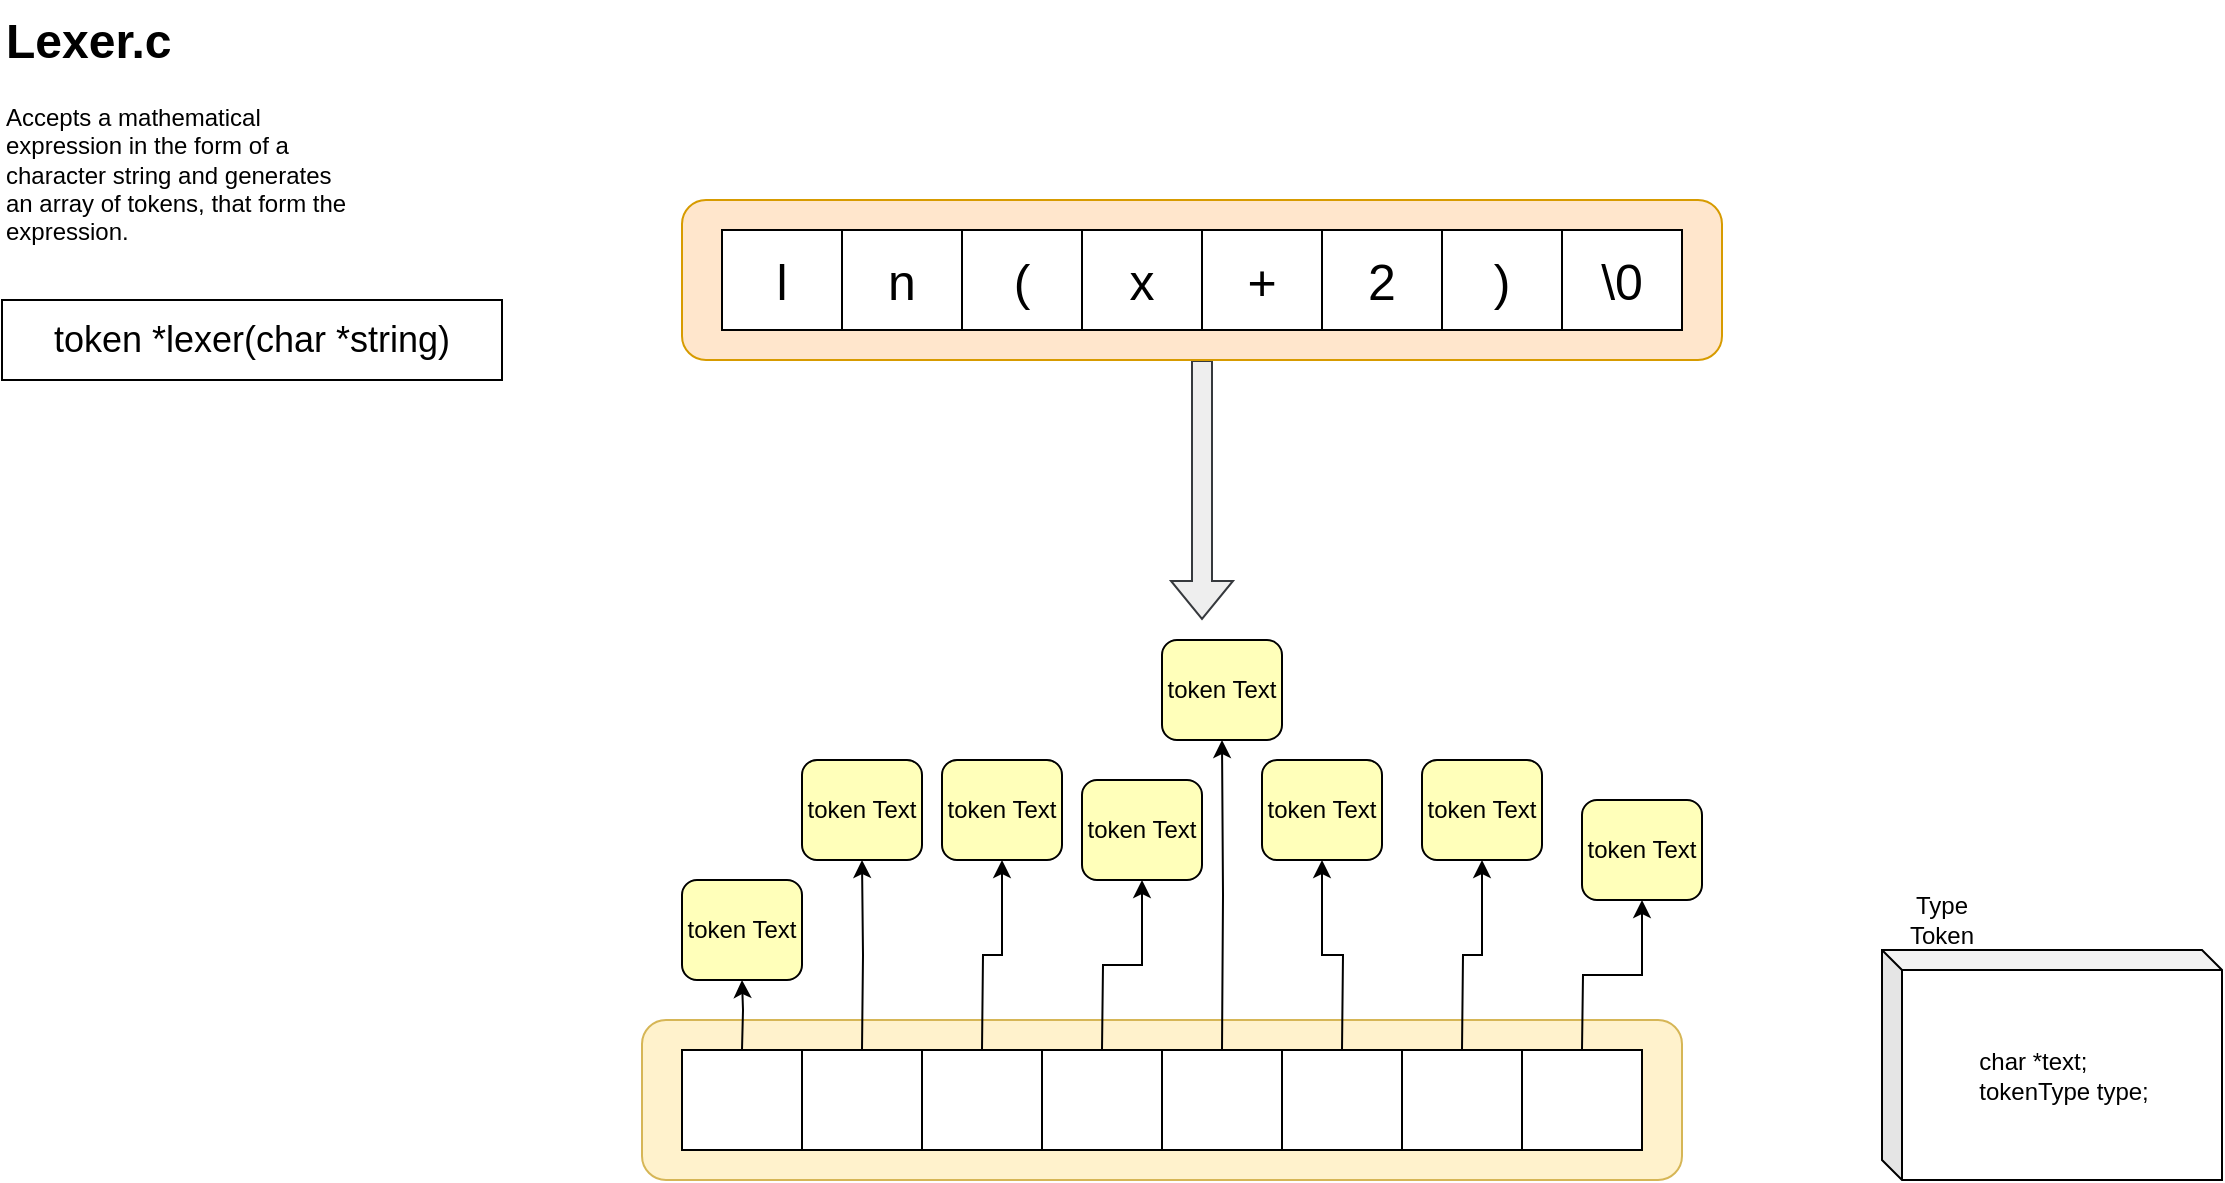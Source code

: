 <mxfile version="24.7.5">
  <diagram name="Page-1" id="BVpIQ_5K8MgDia93pUo5">
    <mxGraphModel dx="1257" dy="810" grid="1" gridSize="10" guides="1" tooltips="1" connect="1" arrows="1" fold="1" page="1" pageScale="1" pageWidth="827" pageHeight="1169" math="0" shadow="0">
      <root>
        <mxCell id="0" />
        <mxCell id="1" parent="0" />
        <mxCell id="xxo2a7eE2lwbWiOI_qpf-1" value="&lt;font style=&quot;font-size: 18px;&quot;&gt;token *lexer(char *string)&lt;/font&gt;" style="rounded=0;whiteSpace=wrap;html=1;shadow=0;glass=0;" parent="1" vertex="1">
          <mxGeometry x="30" y="180" width="250" height="40" as="geometry" />
        </mxCell>
        <mxCell id="xxo2a7eE2lwbWiOI_qpf-2" value="&lt;h1 style=&quot;margin-top: 0px;&quot;&gt;Lexer.c&lt;/h1&gt;&lt;p&gt;Accepts a mathematical expression in the form of a character string and generates an array of tokens, that form the expression.&lt;/p&gt;" style="text;html=1;whiteSpace=wrap;overflow=hidden;rounded=0;" parent="1" vertex="1">
          <mxGeometry x="30" y="30" width="180" height="150" as="geometry" />
        </mxCell>
        <mxCell id="xxo2a7eE2lwbWiOI_qpf-12" value="" style="rounded=1;whiteSpace=wrap;html=1;fillColor=#fff2cc;strokeColor=#d6b656;" parent="1" vertex="1">
          <mxGeometry x="350" y="540" width="520" height="80" as="geometry" />
        </mxCell>
        <mxCell id="xxo2a7eE2lwbWiOI_qpf-13" value="" style="rounded=0;whiteSpace=wrap;html=1;" parent="1" vertex="1">
          <mxGeometry x="370" y="555" width="60" height="50" as="geometry" />
        </mxCell>
        <mxCell id="xxo2a7eE2lwbWiOI_qpf-14" value="" style="rounded=0;whiteSpace=wrap;html=1;" parent="1" vertex="1">
          <mxGeometry x="430" y="555" width="60" height="50" as="geometry" />
        </mxCell>
        <mxCell id="xxo2a7eE2lwbWiOI_qpf-15" value="" style="rounded=0;whiteSpace=wrap;html=1;" parent="1" vertex="1">
          <mxGeometry x="490" y="555" width="60" height="50" as="geometry" />
        </mxCell>
        <mxCell id="xxo2a7eE2lwbWiOI_qpf-16" value="" style="rounded=0;whiteSpace=wrap;html=1;" parent="1" vertex="1">
          <mxGeometry x="550" y="555" width="60" height="50" as="geometry" />
        </mxCell>
        <mxCell id="xxo2a7eE2lwbWiOI_qpf-17" value="" style="rounded=0;whiteSpace=wrap;html=1;" parent="1" vertex="1">
          <mxGeometry x="610" y="555" width="60" height="50" as="geometry" />
        </mxCell>
        <mxCell id="xxo2a7eE2lwbWiOI_qpf-18" value="" style="rounded=0;whiteSpace=wrap;html=1;" parent="1" vertex="1">
          <mxGeometry x="670" y="555" width="60" height="50" as="geometry" />
        </mxCell>
        <mxCell id="xxo2a7eE2lwbWiOI_qpf-19" value="" style="rounded=0;whiteSpace=wrap;html=1;" parent="1" vertex="1">
          <mxGeometry x="730" y="555" width="60" height="50" as="geometry" />
        </mxCell>
        <mxCell id="xxo2a7eE2lwbWiOI_qpf-20" value="" style="rounded=0;whiteSpace=wrap;html=1;" parent="1" vertex="1">
          <mxGeometry x="790" y="555" width="60" height="50" as="geometry" />
        </mxCell>
        <mxCell id="xxo2a7eE2lwbWiOI_qpf-21" value="" style="shape=flexArrow;endArrow=classic;html=1;rounded=0;fillColor=#eeeeee;strokeColor=#36393d;" parent="1" edge="1">
          <mxGeometry width="50" height="50" relative="1" as="geometry">
            <mxPoint x="630" y="210" as="sourcePoint" />
            <mxPoint x="630" y="340" as="targetPoint" />
          </mxGeometry>
        </mxCell>
        <mxCell id="xxo2a7eE2lwbWiOI_qpf-22" value="&lt;div style=&quot;&quot;&gt;&amp;nbsp; &amp;nbsp; &amp;nbsp; &amp;nbsp; &amp;nbsp; &amp;nbsp;char *text;&lt;/div&gt;&lt;div style=&quot;&quot;&gt;&amp;nbsp; &amp;nbsp; &amp;nbsp; &amp;nbsp; &amp;nbsp; &amp;nbsp;tokenType type;&lt;/div&gt;" style="shape=cube;whiteSpace=wrap;html=1;boundedLbl=1;backgroundOutline=1;darkOpacity=0.05;darkOpacity2=0.1;size=10;align=left;" parent="1" vertex="1">
          <mxGeometry x="970" y="505" width="170" height="115" as="geometry" />
        </mxCell>
        <mxCell id="xxo2a7eE2lwbWiOI_qpf-23" value="Type Token" style="text;html=1;align=center;verticalAlign=middle;whiteSpace=wrap;rounded=0;" parent="1" vertex="1">
          <mxGeometry x="970" y="475" width="60" height="30" as="geometry" />
        </mxCell>
        <mxCell id="xxo2a7eE2lwbWiOI_qpf-41" value="" style="edgeStyle=orthogonalEdgeStyle;rounded=0;orthogonalLoop=1;jettySize=auto;html=1;" parent="1" target="xxo2a7eE2lwbWiOI_qpf-49" edge="1">
          <mxGeometry relative="1" as="geometry">
            <mxPoint x="400" y="555" as="sourcePoint" />
          </mxGeometry>
        </mxCell>
        <mxCell id="xxo2a7eE2lwbWiOI_qpf-42" value="" style="edgeStyle=orthogonalEdgeStyle;rounded=0;orthogonalLoop=1;jettySize=auto;html=1;" parent="1" target="xxo2a7eE2lwbWiOI_qpf-50" edge="1">
          <mxGeometry relative="1" as="geometry">
            <mxPoint x="460" y="555" as="sourcePoint" />
          </mxGeometry>
        </mxCell>
        <mxCell id="xxo2a7eE2lwbWiOI_qpf-43" value="" style="edgeStyle=orthogonalEdgeStyle;rounded=0;orthogonalLoop=1;jettySize=auto;html=1;" parent="1" target="xxo2a7eE2lwbWiOI_qpf-51" edge="1">
          <mxGeometry relative="1" as="geometry">
            <mxPoint x="520" y="555" as="sourcePoint" />
          </mxGeometry>
        </mxCell>
        <mxCell id="xxo2a7eE2lwbWiOI_qpf-44" value="" style="edgeStyle=orthogonalEdgeStyle;rounded=0;orthogonalLoop=1;jettySize=auto;html=1;" parent="1" target="xxo2a7eE2lwbWiOI_qpf-52" edge="1">
          <mxGeometry relative="1" as="geometry">
            <mxPoint x="580" y="555" as="sourcePoint" />
          </mxGeometry>
        </mxCell>
        <mxCell id="xxo2a7eE2lwbWiOI_qpf-45" style="edgeStyle=orthogonalEdgeStyle;rounded=0;orthogonalLoop=1;jettySize=auto;html=1;exitX=0.5;exitY=0;exitDx=0;exitDy=0;entryX=0.5;entryY=1;entryDx=0;entryDy=0;" parent="1" target="xxo2a7eE2lwbWiOI_qpf-53" edge="1">
          <mxGeometry relative="1" as="geometry">
            <mxPoint x="640" y="555" as="sourcePoint" />
          </mxGeometry>
        </mxCell>
        <mxCell id="xxo2a7eE2lwbWiOI_qpf-46" value="" style="edgeStyle=orthogonalEdgeStyle;rounded=0;orthogonalLoop=1;jettySize=auto;html=1;" parent="1" target="xxo2a7eE2lwbWiOI_qpf-54" edge="1">
          <mxGeometry relative="1" as="geometry">
            <mxPoint x="700" y="555" as="sourcePoint" />
          </mxGeometry>
        </mxCell>
        <mxCell id="xxo2a7eE2lwbWiOI_qpf-47" style="edgeStyle=orthogonalEdgeStyle;rounded=0;orthogonalLoop=1;jettySize=auto;html=1;" parent="1" target="xxo2a7eE2lwbWiOI_qpf-55" edge="1">
          <mxGeometry relative="1" as="geometry">
            <mxPoint x="760" y="555" as="sourcePoint" />
          </mxGeometry>
        </mxCell>
        <mxCell id="xxo2a7eE2lwbWiOI_qpf-48" style="edgeStyle=orthogonalEdgeStyle;rounded=0;orthogonalLoop=1;jettySize=auto;html=1;" parent="1" target="xxo2a7eE2lwbWiOI_qpf-56" edge="1">
          <mxGeometry relative="1" as="geometry">
            <mxPoint x="820" y="555" as="sourcePoint" />
          </mxGeometry>
        </mxCell>
        <mxCell id="xxo2a7eE2lwbWiOI_qpf-49" value="token Text" style="rounded=1;whiteSpace=wrap;html=1;fillColor=#FFFFBA;" parent="1" vertex="1">
          <mxGeometry x="370" y="470" width="60" height="50" as="geometry" />
        </mxCell>
        <mxCell id="xxo2a7eE2lwbWiOI_qpf-50" value="token Text" style="rounded=1;whiteSpace=wrap;html=1;fillColor=#FFFFBA;" parent="1" vertex="1">
          <mxGeometry x="430" y="410" width="60" height="50" as="geometry" />
        </mxCell>
        <mxCell id="xxo2a7eE2lwbWiOI_qpf-51" value="token Text" style="rounded=1;whiteSpace=wrap;html=1;fillColor=#FFFFBA;" parent="1" vertex="1">
          <mxGeometry x="500" y="410" width="60" height="50" as="geometry" />
        </mxCell>
        <mxCell id="xxo2a7eE2lwbWiOI_qpf-52" value="token Text" style="rounded=1;whiteSpace=wrap;html=1;fillColor=#FFFFBA;" parent="1" vertex="1">
          <mxGeometry x="570" y="420" width="60" height="50" as="geometry" />
        </mxCell>
        <mxCell id="xxo2a7eE2lwbWiOI_qpf-53" value="token Text" style="rounded=1;whiteSpace=wrap;html=1;fillColor=#FFFFBA;" parent="1" vertex="1">
          <mxGeometry x="610" y="350" width="60" height="50" as="geometry" />
        </mxCell>
        <mxCell id="xxo2a7eE2lwbWiOI_qpf-54" value="token Text" style="rounded=1;whiteSpace=wrap;html=1;fillColor=#FFFFBA;" parent="1" vertex="1">
          <mxGeometry x="660" y="410" width="60" height="50" as="geometry" />
        </mxCell>
        <mxCell id="xxo2a7eE2lwbWiOI_qpf-55" value="token Text" style="rounded=1;whiteSpace=wrap;html=1;fillColor=#FFFFBA;" parent="1" vertex="1">
          <mxGeometry x="740" y="410" width="60" height="50" as="geometry" />
        </mxCell>
        <mxCell id="xxo2a7eE2lwbWiOI_qpf-56" value="token Text" style="rounded=1;whiteSpace=wrap;html=1;fillColor=#FFFFBA;" parent="1" vertex="1">
          <mxGeometry x="820" y="430" width="60" height="50" as="geometry" />
        </mxCell>
        <mxCell id="xxo2a7eE2lwbWiOI_qpf-57" value="" style="rounded=1;whiteSpace=wrap;html=1;fillColor=#ffe6cc;strokeColor=#d79b00;" parent="1" vertex="1">
          <mxGeometry x="370" y="130" width="520" height="80" as="geometry" />
        </mxCell>
        <mxCell id="xxo2a7eE2lwbWiOI_qpf-58" value="&lt;font style=&quot;font-size: 25px;&quot;&gt;l&lt;/font&gt;" style="rounded=0;whiteSpace=wrap;html=1;" parent="1" vertex="1">
          <mxGeometry x="390" y="145" width="60" height="50" as="geometry" />
        </mxCell>
        <mxCell id="xxo2a7eE2lwbWiOI_qpf-59" value="&lt;font style=&quot;font-size: 25px;&quot;&gt;n&lt;/font&gt;" style="rounded=0;whiteSpace=wrap;html=1;" parent="1" vertex="1">
          <mxGeometry x="450" y="145" width="60" height="50" as="geometry" />
        </mxCell>
        <mxCell id="xxo2a7eE2lwbWiOI_qpf-60" value="&lt;font style=&quot;font-size: 25px;&quot;&gt;(&lt;/font&gt;" style="rounded=0;whiteSpace=wrap;html=1;" parent="1" vertex="1">
          <mxGeometry x="510" y="145" width="60" height="50" as="geometry" />
        </mxCell>
        <mxCell id="xxo2a7eE2lwbWiOI_qpf-61" value="&lt;span style=&quot;font-size: 25px;&quot;&gt;x&lt;/span&gt;" style="rounded=0;whiteSpace=wrap;html=1;" parent="1" vertex="1">
          <mxGeometry x="570" y="145" width="60" height="50" as="geometry" />
        </mxCell>
        <mxCell id="xxo2a7eE2lwbWiOI_qpf-62" value="&lt;span style=&quot;font-size: 25px;&quot;&gt;+&lt;/span&gt;" style="rounded=0;whiteSpace=wrap;html=1;" parent="1" vertex="1">
          <mxGeometry x="630" y="145" width="60" height="50" as="geometry" />
        </mxCell>
        <mxCell id="xxo2a7eE2lwbWiOI_qpf-63" value="&lt;font style=&quot;font-size: 25px;&quot;&gt;2&lt;/font&gt;" style="rounded=0;whiteSpace=wrap;html=1;" parent="1" vertex="1">
          <mxGeometry x="690" y="145" width="60" height="50" as="geometry" />
        </mxCell>
        <mxCell id="xxo2a7eE2lwbWiOI_qpf-64" value="&lt;font style=&quot;font-size: 25px;&quot;&gt;)&lt;/font&gt;" style="rounded=0;whiteSpace=wrap;html=1;" parent="1" vertex="1">
          <mxGeometry x="750" y="145" width="60" height="50" as="geometry" />
        </mxCell>
        <mxCell id="xxo2a7eE2lwbWiOI_qpf-65" value="&lt;font style=&quot;font-size: 25px;&quot;&gt;\0&lt;/font&gt;" style="rounded=0;whiteSpace=wrap;html=1;" parent="1" vertex="1">
          <mxGeometry x="810" y="145" width="60" height="50" as="geometry" />
        </mxCell>
      </root>
    </mxGraphModel>
  </diagram>
</mxfile>
